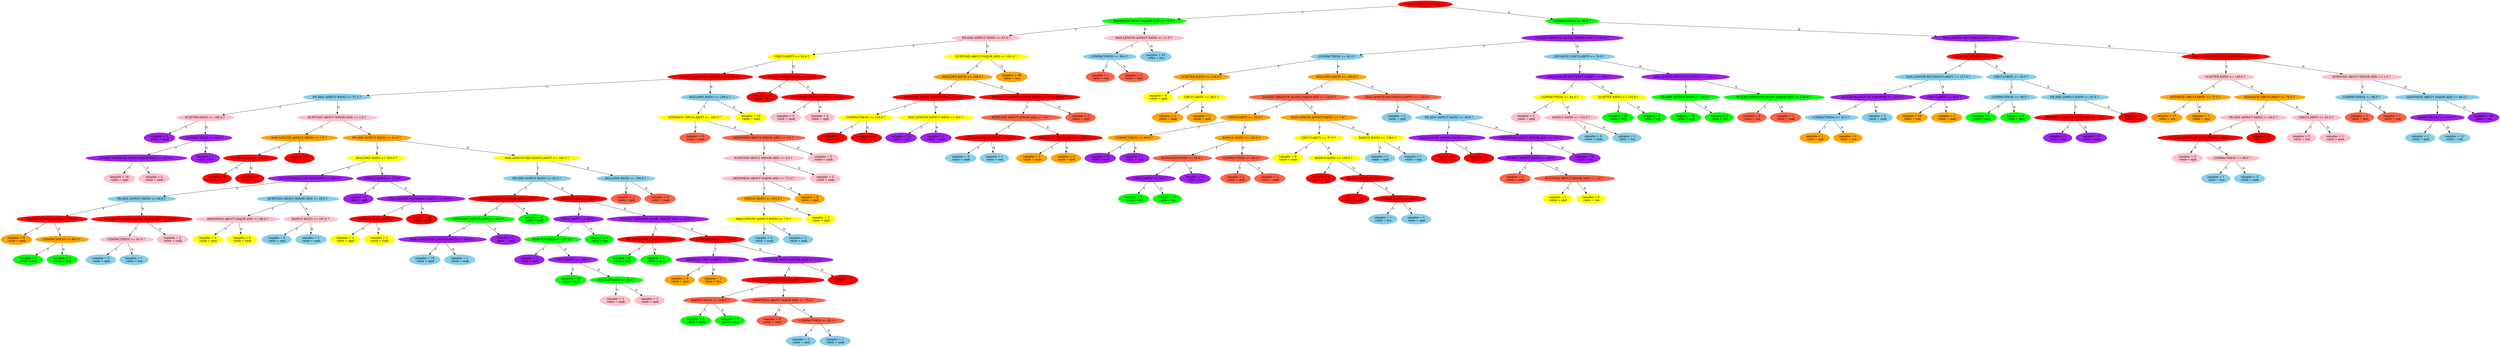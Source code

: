 // Binary Tree
digraph {
	"cf3e635c-3e06-11eb-ba5c-5800e3ba9968" [label="ELONGATEDNESS<=42.0?" color=red style=filled]
	"cf3e635d-3e06-11eb-80e3-5800e3ba9968" [label="SKEWNESS ABOUT MAJOR AXIS <= 75.0 ? " color=green style=filled]
	"cf3e635c-3e06-11eb-ba5c-5800e3ba9968" -> "cf3e635d-3e06-11eb-80e3-5800e3ba9968" [label=Y]
	"cf3e635e-3e06-11eb-b501-5800e3ba9968" [label="PR.AXIS ASPECT RATIO <= 67.0 ? " color=pink style=filled]
	"cf3e635d-3e06-11eb-80e3-5800e3ba9968" -> "cf3e635e-3e06-11eb-b501-5800e3ba9968" [label=Y]
	"cf3e635f-3e06-11eb-8efb-5800e3ba9968" [label="CIRCULARITY <= 54.0 ? " color=yellow style=filled]
	"cf3e635e-3e06-11eb-b501-5800e3ba9968" -> "cf3e635f-3e06-11eb-8efb-5800e3ba9968" [label=Y]
	"cf3e8a52-3e06-11eb-8ed4-5800e3ba9968" [label="SCALED RADIUS OF GYRATION <= 210.0 ? " color=red style=filled]
	"cf3e635f-3e06-11eb-8efb-5800e3ba9968" -> "cf3e8a52-3e06-11eb-8ed4-5800e3ba9968" [label=Y]
	"cf3f9b0a-3e06-11eb-a8ac-5800e3ba9968" [label="PR.AXIS ASPECT RATIO <= 57.0 ? " color=skyblue style=filled]
	"cf3e8a52-3e06-11eb-8ed4-5800e3ba9968" -> "cf3f9b0a-3e06-11eb-a8ac-5800e3ba9968" [label=Y]
	"cf3f9b0b-3e06-11eb-bcf7-5800e3ba9968" [label="SCATTER RATIO <= 160.0 ? " color=pink style=filled]
	"cf3f9b0a-3e06-11eb-a8ac-5800e3ba9968" -> "cf3f9b0b-3e06-11eb-bcf7-5800e3ba9968" [label=Y]
	"cf3f9b0c-3e06-11eb-8926-5800e3ba9968" [label="samples = 3
 value = saab" color=purple style=filled]
	"cf3f9b0b-3e06-11eb-bcf7-5800e3ba9968" -> "cf3f9b0c-3e06-11eb-8926-5800e3ba9968" [label=Y]
	"cf3f9b0d-3e06-11eb-b302-5800e3ba9968" [label="COMPACTNESS <= 94.0 ? " color=purple style=filled]
	"cf3f9b0b-3e06-11eb-bcf7-5800e3ba9968" -> "cf3f9b0d-3e06-11eb-b302-5800e3ba9968" [label=N]
	"cf3fc264-3e06-11eb-84a2-5800e3ba9968" [label="SCALED VARIANCE ALONG MAJOR AXIS <= 227.0 ? " color=purple style=filled]
	"cf3f9b0d-3e06-11eb-b302-5800e3ba9968" -> "cf3fc264-3e06-11eb-84a2-5800e3ba9968" [label=Y]
	"cf3fc265-3e06-11eb-8944-5800e3ba9968" [label="samples = 14
 value = opel" color=pink style=filled]
	"cf3fc264-3e06-11eb-84a2-5800e3ba9968" -> "cf3fc265-3e06-11eb-8944-5800e3ba9968" [label=Y]
	"cf3fc266-3e06-11eb-8e80-5800e3ba9968" [label="samples = 1
 value = saab" color=pink style=filled]
	"cf3fc264-3e06-11eb-84a2-5800e3ba9968" -> "cf3fc266-3e06-11eb-8e80-5800e3ba9968" [label=N]
	"cf3fc267-3e06-11eb-935e-5800e3ba9968" [label="samples = 1
 value = bus" color=purple style=filled]
	"cf3f9b0d-3e06-11eb-b302-5800e3ba9968" -> "cf3fc267-3e06-11eb-935e-5800e3ba9968" [label=N]
	"cf3fc268-3e06-11eb-bc36-5800e3ba9968" [label="KURTOSIS ABOUT MINOR AXIS <= 1.0 ? " color=pink style=filled]
	"cf3f9b0a-3e06-11eb-a8ac-5800e3ba9968" -> "cf3fc268-3e06-11eb-bc36-5800e3ba9968" [label=N]
	"cf3fe8fa-3e06-11eb-964c-5800e3ba9968" [label="MAX.LENGTH ASPECT RATIO <= 7.0 ? " color=orange style=filled]
	"cf3fc268-3e06-11eb-bc36-5800e3ba9968" -> "cf3fe8fa-3e06-11eb-964c-5800e3ba9968" [label=Y]
	"cf3fe8fb-3e06-11eb-ab73-5800e3ba9968" [label="RADIUS RATIO <= 161.0 ? " color=red style=filled]
	"cf3fe8fa-3e06-11eb-964c-5800e3ba9968" -> "cf3fe8fb-3e06-11eb-ab73-5800e3ba9968" [label=Y]
	"cf3fe8fc-3e06-11eb-af93-5800e3ba9968" [label="samples = 1
 value = van" color=red style=filled]
	"cf3fe8fb-3e06-11eb-ab73-5800e3ba9968" -> "cf3fe8fc-3e06-11eb-af93-5800e3ba9968" [label=Y]
	"cf3fe8fd-3e06-11eb-b434-5800e3ba9968" [label="samples = 3
 value = bus" color=red style=filled]
	"cf3fe8fb-3e06-11eb-ab73-5800e3ba9968" -> "cf3fe8fd-3e06-11eb-b434-5800e3ba9968" [label=N]
	"cf3fe8fe-3e06-11eb-81d3-5800e3ba9968" [label="samples = 2
 value = opel" color=red style=filled]
	"cf3fe8fa-3e06-11eb-964c-5800e3ba9968" -> "cf3fe8fe-3e06-11eb-81d3-5800e3ba9968" [label=N]
	"cf40abd2-3e06-11eb-9bed-5800e3ba9968" [label="PR.AXIS ASPECT RATIO <= 61.0 ? " color=orange style=filled]
	"cf3fc268-3e06-11eb-bc36-5800e3ba9968" -> "cf40abd2-3e06-11eb-9bed-5800e3ba9968" [label=N]
	"cf40abd3-3e06-11eb-bc5d-5800e3ba9968" [label="HOLLOWS RATIO <= 203.0 ? " color=yellow style=filled]
	"cf40abd2-3e06-11eb-9bed-5800e3ba9968" -> "cf40abd3-3e06-11eb-bc5d-5800e3ba9968" [label=Y]
	"cf40abd4-3e06-11eb-8804-5800e3ba9968" [label="SCALED RADIUS OF GYRATION <= 186.0 ? " color=purple style=filled]
	"cf40abd3-3e06-11eb-bc5d-5800e3ba9968" -> "cf40abd4-3e06-11eb-8804-5800e3ba9968" [label=Y]
	"cf40abd5-3e06-11eb-b88b-5800e3ba9968" [label="PR.AXIS ASPECT RATIO <= 60.0 ? " color=skyblue style=filled]
	"cf40abd4-3e06-11eb-8804-5800e3ba9968" -> "cf40abd5-3e06-11eb-b88b-5800e3ba9968" [label=Y]
	"cf40abd6-3e06-11eb-b957-5800e3ba9968" [label="DISTANCE CIRCULARITY <= 86.0 ? " color=red style=filled]
	"cf40abd5-3e06-11eb-b88b-5800e3ba9968" -> "cf40abd6-3e06-11eb-b957-5800e3ba9968" [label=Y]
	"cf40d2a8-3e06-11eb-bf6b-5800e3ba9968" [label="samples = 9
 value = saab" color=orange style=filled]
	"cf40abd6-3e06-11eb-b957-5800e3ba9968" -> "cf40d2a8-3e06-11eb-bf6b-5800e3ba9968" [label=Y]
	"cf40d2a9-3e06-11eb-adde-5800e3ba9968" [label="COMPACTNESS <= 86.0 ? " color=orange style=filled]
	"cf40abd6-3e06-11eb-b957-5800e3ba9968" -> "cf40d2a9-3e06-11eb-adde-5800e3ba9968" [label=N]
	"cf40d2aa-3e06-11eb-b28d-5800e3ba9968" [label="samples = 1
 value = opel" color=green style=filled]
	"cf40d2a9-3e06-11eb-adde-5800e3ba9968" -> "cf40d2aa-3e06-11eb-b28d-5800e3ba9968" [label=Y]
	"cf40d2ab-3e06-11eb-8fc6-5800e3ba9968" [label="samples = 1
 value = saab" color=green style=filled]
	"cf40d2a9-3e06-11eb-adde-5800e3ba9968" -> "cf40d2ab-3e06-11eb-8fc6-5800e3ba9968" [label=N]
	"cf40d2ac-3e06-11eb-bb3a-5800e3ba9968" [label="SCALED VARIANCE ALONG MAJOR AXIS <= 207.0 ? " color=red style=filled]
	"cf40abd5-3e06-11eb-b88b-5800e3ba9968" -> "cf40d2ac-3e06-11eb-bb3a-5800e3ba9968" [label=N]
	"cf40f9a4-3e06-11eb-9043-5800e3ba9968" [label="COMPACTNESS <= 91.0 ? " color=pink style=filled]
	"cf40d2ac-3e06-11eb-bb3a-5800e3ba9968" -> "cf40f9a4-3e06-11eb-9043-5800e3ba9968" [label=Y]
	"cf40f9a5-3e06-11eb-aa26-5800e3ba9968" [label="samples = 3
 value = opel" color=skyblue style=filled]
	"cf40f9a4-3e06-11eb-9043-5800e3ba9968" -> "cf40f9a5-3e06-11eb-aa26-5800e3ba9968" [label=Y]
	"cf40f9a6-3e06-11eb-803e-5800e3ba9968" [label="samples = 1
 value = bus" color=skyblue style=filled]
	"cf40f9a4-3e06-11eb-9043-5800e3ba9968" -> "cf40f9a6-3e06-11eb-803e-5800e3ba9968" [label=N]
	"cf40f9a7-3e06-11eb-b1a5-5800e3ba9968" [label="samples = 2
 value = saab" color=pink style=filled]
	"cf40d2ac-3e06-11eb-bb3a-5800e3ba9968" -> "cf40f9a7-3e06-11eb-b1a5-5800e3ba9968" [label=N]
	"cf40f9a8-3e06-11eb-927b-5800e3ba9968" [label="KURTOSIS ABOUT MINOR AXIS <= 28.0 ? " color=skyblue style=filled]
	"cf40abd4-3e06-11eb-8804-5800e3ba9968" -> "cf40f9a8-3e06-11eb-927b-5800e3ba9968" [label=N]
	"cf40f9a9-3e06-11eb-a605-5800e3ba9968" [label="SKEWNESS ABOUT MAJOR AXIS <= 66.0 ? " color=pink style=filled]
	"cf40f9a8-3e06-11eb-927b-5800e3ba9968" -> "cf40f9a9-3e06-11eb-a605-5800e3ba9968" [label=Y]
	"cf40f9aa-3e06-11eb-bb16-5800e3ba9968" [label="samples = 2
 value = opel" color=yellow style=filled]
	"cf40f9a9-3e06-11eb-a605-5800e3ba9968" -> "cf40f9aa-3e06-11eb-bb16-5800e3ba9968" [label=Y]
	"cf412092-3e06-11eb-840a-5800e3ba9968" [label="samples = 4
 value = saab" color=yellow style=filled]
	"cf40f9a9-3e06-11eb-a605-5800e3ba9968" -> "cf412092-3e06-11eb-840a-5800e3ba9968" [label=N]
	"cf412093-3e06-11eb-b494-5800e3ba9968" [label="RADIUS RATIO <= 197.0 ? " color=pink style=filled]
	"cf40f9a8-3e06-11eb-927b-5800e3ba9968" -> "cf412093-3e06-11eb-b494-5800e3ba9968" [label=N]
	"cf412094-3e06-11eb-8a1b-5800e3ba9968" [label="samples = 6
 value = opel" color=skyblue style=filled]
	"cf412093-3e06-11eb-b494-5800e3ba9968" -> "cf412094-3e06-11eb-8a1b-5800e3ba9968" [label=Y]
	"cf412095-3e06-11eb-90c8-5800e3ba9968" [label="samples = 1
 value = saab" color=skyblue style=filled]
	"cf412093-3e06-11eb-b494-5800e3ba9968" -> "cf412095-3e06-11eb-90c8-5800e3ba9968" [label=N]
	"cf412096-3e06-11eb-854a-5800e3ba9968" [label="RADIUS RATIO <= 170.0 ? " color=purple style=filled]
	"cf40abd3-3e06-11eb-bc5d-5800e3ba9968" -> "cf412096-3e06-11eb-854a-5800e3ba9968" [label=N]
	"cf412097-3e06-11eb-b693-5800e3ba9968" [label="samples = 1
 value = opel" color=purple style=filled]
	"cf412096-3e06-11eb-854a-5800e3ba9968" -> "cf412097-3e06-11eb-b693-5800e3ba9968" [label=Y]
	"cf412098-3e06-11eb-8b7c-5800e3ba9968" [label="MAX.LENGTH RECTANGULARITY <= 129.0 ? " color=purple style=filled]
	"cf412096-3e06-11eb-854a-5800e3ba9968" -> "cf412098-3e06-11eb-8b7c-5800e3ba9968" [label=N]
	"cf4147a8-3e06-11eb-895e-5800e3ba9968" [label="COMPACTNESS <= 87.0 ? " color=red style=filled]
	"cf412098-3e06-11eb-8b7c-5800e3ba9968" -> "cf4147a8-3e06-11eb-895e-5800e3ba9968" [label=Y]
	"cf4147a9-3e06-11eb-9556-5800e3ba9968" [label="samples = 1
 value = opel" color=yellow style=filled]
	"cf4147a8-3e06-11eb-895e-5800e3ba9968" -> "cf4147a9-3e06-11eb-9556-5800e3ba9968" [label=Y]
	"cf4147aa-3e06-11eb-b5ae-5800e3ba9968" [label="samples = 1
 value = saab" color=yellow style=filled]
	"cf4147a8-3e06-11eb-895e-5800e3ba9968" -> "cf4147aa-3e06-11eb-b5ae-5800e3ba9968" [label=N]
	"cf4147ab-3e06-11eb-a90a-5800e3ba9968" [label="samples = 17
 value = saab" color=red style=filled]
	"cf412098-3e06-11eb-8b7c-5800e3ba9968" -> "cf4147ab-3e06-11eb-a90a-5800e3ba9968" [label=N]
	"cf4147ac-3e06-11eb-b7f0-5800e3ba9968" [label="MAX.LENGTH RECTANGULARITY <= 162.0 ? " color=yellow style=filled]
	"cf40abd2-3e06-11eb-9bed-5800e3ba9968" -> "cf4147ac-3e06-11eb-b7f0-5800e3ba9968" [label=N]
	"cf4147ad-3e06-11eb-834b-5800e3ba9968" [label="PR.AXIS ASPECT RATIO <= 62.0 ? " color=skyblue style=filled]
	"cf4147ac-3e06-11eb-b7f0-5800e3ba9968" -> "cf4147ad-3e06-11eb-834b-5800e3ba9968" [label=Y]
	"cf416e7e-3e06-11eb-821e-5800e3ba9968" [label="KURTOSIS ABOUT MINOR AXIS <= 5.0 ? " color=red style=filled]
	"cf4147ad-3e06-11eb-834b-5800e3ba9968" -> "cf416e7e-3e06-11eb-821e-5800e3ba9968" [label=Y]
	"cf416e7f-3e06-11eb-bbfc-5800e3ba9968" [label="DISTANCE CIRCULARITY <= 93.0 ? " color=green style=filled]
	"cf416e7e-3e06-11eb-821e-5800e3ba9968" -> "cf416e7f-3e06-11eb-bbfc-5800e3ba9968" [label=Y]
	"cf416e80-3e06-11eb-9c55-5800e3ba9968" [label="MAX.LENGTH RECTANGULARITY <= 161.0 ? " color=purple style=filled]
	"cf416e7f-3e06-11eb-bbfc-5800e3ba9968" -> "cf416e80-3e06-11eb-9c55-5800e3ba9968" [label=Y]
	"cf416e81-3e06-11eb-9de8-5800e3ba9968" [label="samples = 16
 value = opel" color=skyblue style=filled]
	"cf416e80-3e06-11eb-9c55-5800e3ba9968" -> "cf416e81-3e06-11eb-9de8-5800e3ba9968" [label=Y]
	"cf416e82-3e06-11eb-9f43-5800e3ba9968" [label="samples = 1
 value = saab" color=skyblue style=filled]
	"cf416e80-3e06-11eb-9c55-5800e3ba9968" -> "cf416e82-3e06-11eb-9f43-5800e3ba9968" [label=N]
	"cf416e83-3e06-11eb-b472-5800e3ba9968" [label="samples = 1
 value = saab" color=purple style=filled]
	"cf416e7f-3e06-11eb-bbfc-5800e3ba9968" -> "cf416e83-3e06-11eb-b472-5800e3ba9968" [label=N]
	"cf419574-3e06-11eb-bd63-5800e3ba9968" [label="samples = 2
 value = saab" color=green style=filled]
	"cf416e7e-3e06-11eb-821e-5800e3ba9968" -> "cf419574-3e06-11eb-bd63-5800e3ba9968" [label=N]
	"cf419575-3e06-11eb-9b0a-5800e3ba9968" [label="RADIUS RATIO <= 192.0 ? " color=red style=filled]
	"cf4147ad-3e06-11eb-834b-5800e3ba9968" -> "cf419575-3e06-11eb-9b0a-5800e3ba9968" [label=N]
	"cf419576-3e06-11eb-9126-5800e3ba9968" [label="CIRCULARITY <= 48.0 ? " color=purple style=filled]
	"cf419575-3e06-11eb-9b0a-5800e3ba9968" -> "cf419576-3e06-11eb-9126-5800e3ba9968" [label=Y]
	"cf419577-3e06-11eb-9927-5800e3ba9968" [label="SCATTER RATIO <= 157.0 ? " color=green style=filled]
	"cf419576-3e06-11eb-9126-5800e3ba9968" -> "cf419577-3e06-11eb-9927-5800e3ba9968" [label=Y]
	"cf41bc6e-3e06-11eb-997c-5800e3ba9968" [label="samples = 1
 value = opel" color=purple style=filled]
	"cf419577-3e06-11eb-9927-5800e3ba9968" -> "cf41bc6e-3e06-11eb-997c-5800e3ba9968" [label=Y]
	"cf41bc6f-3e06-11eb-b8c9-5800e3ba9968" [label="CIRCULARITY <= 45.0 ? " color=purple style=filled]
	"cf419577-3e06-11eb-9927-5800e3ba9968" -> "cf41bc6f-3e06-11eb-b8c9-5800e3ba9968" [label=N]
	"cf41bc70-3e06-11eb-9517-5800e3ba9968" [label="samples = 10
 value = saab" color=green style=filled]
	"cf41bc6f-3e06-11eb-b8c9-5800e3ba9968" -> "cf41bc70-3e06-11eb-9517-5800e3ba9968" [label=Y]
	"cf41bc71-3e06-11eb-8355-5800e3ba9968" [label="COMPACTNESS <= 89.0 ? " color=green style=filled]
	"cf41bc6f-3e06-11eb-b8c9-5800e3ba9968" -> "cf41bc71-3e06-11eb-8355-5800e3ba9968" [label=N]
	"cf41e4ca-3e06-11eb-ad35-5800e3ba9968" [label="samples = 1
 value = saab" color=pink style=filled]
	"cf41bc71-3e06-11eb-8355-5800e3ba9968" -> "cf41e4ca-3e06-11eb-ad35-5800e3ba9968" [label=Y]
	"cf41e4cb-3e06-11eb-9ce5-5800e3ba9968" [label="samples = 1
 value = opel" color=pink style=filled]
	"cf41bc71-3e06-11eb-8355-5800e3ba9968" -> "cf41e4cb-3e06-11eb-9ce5-5800e3ba9968" [label=N]
	"cf41e4cc-3e06-11eb-a6bd-5800e3ba9968" [label="samples = 1
 value = bus" color=green style=filled]
	"cf419576-3e06-11eb-9126-5800e3ba9968" -> "cf41e4cc-3e06-11eb-a6bd-5800e3ba9968" [label=N]
	"cf41e4cd-3e06-11eb-a2a9-5800e3ba9968" [label="SCALED VARIANCE ALONG MINOR AXIS <= 519.0 ? " color=purple style=filled]
	"cf419575-3e06-11eb-9b0a-5800e3ba9968" -> "cf41e4cd-3e06-11eb-a2a9-5800e3ba9968" [label=N]
	"cf420a5a-3e06-11eb-b448-5800e3ba9968" [label="PR.AXIS ASPECT RATIO <= 65.0 ? " color=red style=filled]
	"cf41e4cd-3e06-11eb-a2a9-5800e3ba9968" -> "cf420a5a-3e06-11eb-b448-5800e3ba9968" [label=Y]
	"cf420a5b-3e06-11eb-a60b-5800e3ba9968" [label="samples = 8
 value = opel" color=green style=filled]
	"cf420a5a-3e06-11eb-b448-5800e3ba9968" -> "cf420a5b-3e06-11eb-a60b-5800e3ba9968" [label=Y]
	"cf420a5c-3e06-11eb-bf3b-5800e3ba9968" [label="samples = 1
 value = saab" color=green style=filled]
	"cf420a5a-3e06-11eb-b448-5800e3ba9968" -> "cf420a5c-3e06-11eb-bf3b-5800e3ba9968" [label=N]
	"cf423152-3e06-11eb-b14e-5800e3ba9968" [label="COMPACTNESS <= 101.0 ? " color=red style=filled]
	"cf41e4cd-3e06-11eb-a2a9-5800e3ba9968" -> "cf423152-3e06-11eb-b14e-5800e3ba9968" [label=N]
	"cf423153-3e06-11eb-a096-5800e3ba9968" [label="DISTANCE CIRCULARITY <= 109.0 ? " color=purple style=filled]
	"cf423152-3e06-11eb-b14e-5800e3ba9968" -> "cf423153-3e06-11eb-a096-5800e3ba9968" [label=Y]
	"cf423154-3e06-11eb-91c2-5800e3ba9968" [label="samples = 4
 value = opel" color=orange style=filled]
	"cf423153-3e06-11eb-a096-5800e3ba9968" -> "cf423154-3e06-11eb-91c2-5800e3ba9968" [label=Y]
	"cf423155-3e06-11eb-bc97-5800e3ba9968" [label="samples = 1
 value = bus" color=orange style=filled]
	"cf423153-3e06-11eb-a096-5800e3ba9968" -> "cf423155-3e06-11eb-bc97-5800e3ba9968" [label=N]
	"cf42584c-3e06-11eb-958d-5800e3ba9968" [label="KURTOSIS ABOUT MINOR AXIS <= 7.0 ? " color=purple style=filled]
	"cf423152-3e06-11eb-b14e-5800e3ba9968" -> "cf42584c-3e06-11eb-958d-5800e3ba9968" [label=N]
	"cf42584d-3e06-11eb-bd16-5800e3ba9968" [label="SKEWNESS ABOUT MINOR AXIS <= 0.0 ? " color=red style=filled]
	"cf42584c-3e06-11eb-958d-5800e3ba9968" -> "cf42584d-3e06-11eb-bd16-5800e3ba9968" [label=Y]
	"cf42584e-3e06-11eb-998f-5800e3ba9968" [label="RADIUS RATIO <= 208.0 ? " color=tomato style=filled]
	"cf42584d-3e06-11eb-bd16-5800e3ba9968" -> "cf42584e-3e06-11eb-998f-5800e3ba9968" [label=Y]
	"cf42584f-3e06-11eb-9691-5800e3ba9968" [label="samples = 1
 value = saab" color=green style=filled]
	"cf42584e-3e06-11eb-998f-5800e3ba9968" -> "cf42584f-3e06-11eb-9691-5800e3ba9968" [label=Y]
	"cf425850-3e06-11eb-8cf9-5800e3ba9968" [label="samples = 3
 value = opel" color=green style=filled]
	"cf42584e-3e06-11eb-998f-5800e3ba9968" -> "cf425850-3e06-11eb-8cf9-5800e3ba9968" [label=N]
	"cf425851-3e06-11eb-867a-5800e3ba9968" [label="SKEWNESS ABOUT MAJOR AXIS <= 70.0 ? " color=tomato style=filled]
	"cf42584d-3e06-11eb-bd16-5800e3ba9968" -> "cf425851-3e06-11eb-867a-5800e3ba9968" [label=N]
	"cf425852-3e06-11eb-ad22-5800e3ba9968" [label="samples = 9
 value = saab" color=tomato style=filled]
	"cf425851-3e06-11eb-867a-5800e3ba9968" -> "cf425852-3e06-11eb-ad22-5800e3ba9968" [label=Y]
	"cf427f3e-3e06-11eb-8520-5800e3ba9968" [label="COMPACTNESS <= 95.0 ? " color=tomato style=filled]
	"cf425851-3e06-11eb-867a-5800e3ba9968" -> "cf427f3e-3e06-11eb-8520-5800e3ba9968" [label=N]
	"cf427f3f-3e06-11eb-999b-5800e3ba9968" [label="samples = 1
 value = opel" color=skyblue style=filled]
	"cf427f3e-3e06-11eb-8520-5800e3ba9968" -> "cf427f3f-3e06-11eb-999b-5800e3ba9968" [label=Y]
	"cf427f40-3e06-11eb-a38c-5800e3ba9968" [label="samples = 1
 value = saab" color=skyblue style=filled]
	"cf427f3e-3e06-11eb-8520-5800e3ba9968" -> "cf427f40-3e06-11eb-a38c-5800e3ba9968" [label=N]
	"cf427f41-3e06-11eb-90ae-5800e3ba9968" [label="samples = 2
 value = opel" color=red style=filled]
	"cf42584c-3e06-11eb-958d-5800e3ba9968" -> "cf427f41-3e06-11eb-90ae-5800e3ba9968" [label=N]
	"cf427f42-3e06-11eb-9f2e-5800e3ba9968" [label="HOLLOWS RATIO <= 196.0 ? " color=skyblue style=filled]
	"cf4147ac-3e06-11eb-b7f0-5800e3ba9968" -> "cf427f42-3e06-11eb-9f2e-5800e3ba9968" [label=N]
	"cf42a638-3e06-11eb-b21b-5800e3ba9968" [label="samples = 1
 value = opel" color=tomato style=filled]
	"cf427f42-3e06-11eb-9f2e-5800e3ba9968" -> "cf42a638-3e06-11eb-b21b-5800e3ba9968" [label=Y]
	"cf42a639-3e06-11eb-8c59-5800e3ba9968" [label="samples = 8
 value = saab" color=tomato style=filled]
	"cf427f42-3e06-11eb-9f2e-5800e3ba9968" -> "cf42a639-3e06-11eb-8c59-5800e3ba9968" [label=N]
	"cf42ce26-3e06-11eb-b6fe-5800e3ba9968" [label="HOLLOWS RATIO <= 198.0 ? " color=skyblue style=filled]
	"cf3e8a52-3e06-11eb-8ed4-5800e3ba9968" -> "cf42ce26-3e06-11eb-b6fe-5800e3ba9968" [label=N]
	"cf431b46-3e06-11eb-b031-5800e3ba9968" [label="DISTANCE CIRCULARITY <= 103.0 ? " color=yellow style=filled]
	"cf42ce26-3e06-11eb-b6fe-5800e3ba9968" -> "cf431b46-3e06-11eb-b031-5800e3ba9968" [label=Y]
	"cf436938-3e06-11eb-b7fb-5800e3ba9968" [label="samples = 9
 value = saab" color=tomato style=filled]
	"cf431b46-3e06-11eb-b031-5800e3ba9968" -> "cf436938-3e06-11eb-b7fb-5800e3ba9968" [label=Y]
	"cf438ff4-3e06-11eb-90e2-5800e3ba9968" [label="SKEWNESS ABOUT MINOR AXIS <= 7.0 ? " color=tomato style=filled]
	"cf431b46-3e06-11eb-b031-5800e3ba9968" -> "cf438ff4-3e06-11eb-90e2-5800e3ba9968" [label=N]
	"cf43dde2-3e06-11eb-afea-5800e3ba9968" [label="KURTOSIS ABOUT MINOR AXIS <= 5.0 ? " color=pink style=filled]
	"cf438ff4-3e06-11eb-90e2-5800e3ba9968" -> "cf43dde2-3e06-11eb-afea-5800e3ba9968" [label=Y]
	"cf43dde3-3e06-11eb-937f-5800e3ba9968" [label="SKEWNESS ABOUT MAJOR AXIS <= 71.0 ? " color=pink style=filled]
	"cf43dde2-3e06-11eb-afea-5800e3ba9968" -> "cf43dde3-3e06-11eb-937f-5800e3ba9968" [label=Y]
	"cf43dde4-3e06-11eb-8a20-5800e3ba9968" [label="RADIUS RATIO <= 202.0 ? " color=orange style=filled]
	"cf43dde3-3e06-11eb-937f-5800e3ba9968" -> "cf43dde4-3e06-11eb-8a20-5800e3ba9968" [label=Y]
	"cf4404d8-3e06-11eb-a88e-5800e3ba9968" [label="MAX.LENGTH ASPECT RATIO <= 7.0 ? " color=yellow style=filled]
	"cf43dde4-3e06-11eb-8a20-5800e3ba9968" -> "cf4404d8-3e06-11eb-a88e-5800e3ba9968" [label=Y]
	"cf4404d9-3e06-11eb-b87a-5800e3ba9968" [label="samples = 4
 value = saab" color=skyblue style=filled]
	"cf4404d8-3e06-11eb-a88e-5800e3ba9968" -> "cf4404d9-3e06-11eb-b87a-5800e3ba9968" [label=Y]
	"cf4404da-3e06-11eb-b642-5800e3ba9968" [label="samples = 1
 value = opel" color=skyblue style=filled]
	"cf4404d8-3e06-11eb-a88e-5800e3ba9968" -> "cf4404da-3e06-11eb-b642-5800e3ba9968" [label=N]
	"cf4404db-3e06-11eb-8f77-5800e3ba9968" [label="samples = 2
 value = opel" color=yellow style=filled]
	"cf43dde4-3e06-11eb-8a20-5800e3ba9968" -> "cf4404db-3e06-11eb-8f77-5800e3ba9968" [label=N]
	"cf442bc6-3e06-11eb-ab86-5800e3ba9968" [label="samples = 8
 value = opel" color=orange style=filled]
	"cf43dde3-3e06-11eb-937f-5800e3ba9968" -> "cf442bc6-3e06-11eb-ab86-5800e3ba9968" [label=N]
	"cf442bc7-3e06-11eb-aca3-5800e3ba9968" [label="samples = 2
 value = saab" color=pink style=filled]
	"cf43dde2-3e06-11eb-afea-5800e3ba9968" -> "cf442bc7-3e06-11eb-aca3-5800e3ba9968" [label=N]
	"cf442bc8-3e06-11eb-b78a-5800e3ba9968" [label="samples = 3
 value = saab" color=pink style=filled]
	"cf438ff4-3e06-11eb-90e2-5800e3ba9968" -> "cf442bc8-3e06-11eb-b78a-5800e3ba9968" [label=N]
	"cf442bc9-3e06-11eb-9143-5800e3ba9968" [label="samples = 19
 value = saab" color=yellow style=filled]
	"cf42ce26-3e06-11eb-b6fe-5800e3ba9968" -> "cf442bc9-3e06-11eb-9143-5800e3ba9968" [label=N]
	"cf4452be-3e06-11eb-b5fb-5800e3ba9968" [label="PR.AXIS ASPECT RATIO <= 65.0 ? " color=red style=filled]
	"cf3e635f-3e06-11eb-8efb-5800e3ba9968" -> "cf4452be-3e06-11eb-b5fb-5800e3ba9968" [label=N]
	"cf4452bf-3e06-11eb-bc44-5800e3ba9968" [label="samples = 17
 value = opel" color=red style=filled]
	"cf4452be-3e06-11eb-b5fb-5800e3ba9968" -> "cf4452bf-3e06-11eb-bc44-5800e3ba9968" [label=Y]
	"cf4452c0-3e06-11eb-83d6-5800e3ba9968" [label="DISTANCE CIRCULARITY <= 104.0 ? " color=red style=filled]
	"cf4452be-3e06-11eb-b5fb-5800e3ba9968" -> "cf4452c0-3e06-11eb-83d6-5800e3ba9968" [label=N]
	"cf4452c1-3e06-11eb-a783-5800e3ba9968" [label="samples = 3
 value = saab" color=pink style=filled]
	"cf4452c0-3e06-11eb-83d6-5800e3ba9968" -> "cf4452c1-3e06-11eb-a783-5800e3ba9968" [label=Y]
	"cf4452c2-3e06-11eb-8129-5800e3ba9968" [label="samples = 2
 value = opel" color=pink style=filled]
	"cf4452c0-3e06-11eb-83d6-5800e3ba9968" -> "cf4452c2-3e06-11eb-8129-5800e3ba9968" [label=N]
	"cf4479b8-3e06-11eb-956a-5800e3ba9968" [label="KURTOSIS ABOUT MAJOR AXIS <= 191.0 ? " color=yellow style=filled]
	"cf3e635e-3e06-11eb-b501-5800e3ba9968" -> "cf4479b8-3e06-11eb-956a-5800e3ba9968" [label=N]
	"cf4479b9-3e06-11eb-b223-5800e3ba9968" [label="HOLLOWS RATIO <= 196.0 ? " color=orange style=filled]
	"cf4479b8-3e06-11eb-956a-5800e3ba9968" -> "cf4479b9-3e06-11eb-b223-5800e3ba9968" [label=Y]
	"cf4479ba-3e06-11eb-a0ef-5800e3ba9968" [label="KURTOSIS ABOUT MINOR AXIS <= 11.0 ? " color=red style=filled]
	"cf4479b9-3e06-11eb-b223-5800e3ba9968" -> "cf4479ba-3e06-11eb-a0ef-5800e3ba9968" [label=Y]
	"cf4479bb-3e06-11eb-bf9a-5800e3ba9968" [label="COMPACTNESS <= 104.0 ? " color=yellow style=filled]
	"cf4479ba-3e06-11eb-a0ef-5800e3ba9968" -> "cf4479bb-3e06-11eb-bf9a-5800e3ba9968" [label=Y]
	"cf4479bc-3e06-11eb-87b8-5800e3ba9968" [label="samples = 1
 value = opel" color=red style=filled]
	"cf4479bb-3e06-11eb-bf9a-5800e3ba9968" -> "cf4479bc-3e06-11eb-87b8-5800e3ba9968" [label=Y]
	"cf4479bd-3e06-11eb-9f4c-5800e3ba9968" [label="samples = 2
 value = saab" color=red style=filled]
	"cf4479bb-3e06-11eb-bf9a-5800e3ba9968" -> "cf4479bd-3e06-11eb-9f4c-5800e3ba9968" [label=N]
	"cf4479be-3e06-11eb-8055-5800e3ba9968" [label="MAX.LENGTH ASPECT RATIO <= 8.0 ? " color=yellow style=filled]
	"cf4479ba-3e06-11eb-a0ef-5800e3ba9968" -> "cf4479be-3e06-11eb-8055-5800e3ba9968" [label=N]
	"cf44a0ae-3e06-11eb-87aa-5800e3ba9968" [label="samples = 13
 value = opel" color=purple style=filled]
	"cf4479be-3e06-11eb-8055-5800e3ba9968" -> "cf44a0ae-3e06-11eb-87aa-5800e3ba9968" [label=Y]
	"cf44a0af-3e06-11eb-ba1e-5800e3ba9968" [label="samples = 1
 value = saab" color=purple style=filled]
	"cf4479be-3e06-11eb-8055-5800e3ba9968" -> "cf44a0af-3e06-11eb-ba1e-5800e3ba9968" [label=N]
	"cf44a0b0-3e06-11eb-b56c-5800e3ba9968" [label="SCALED VARIANCE ALONG MAJOR AXIS <= 232.0 ? " color=red style=filled]
	"cf4479b9-3e06-11eb-b223-5800e3ba9968" -> "cf44a0b0-3e06-11eb-b56c-5800e3ba9968" [label=N]
	"cf44a0b1-3e06-11eb-a466-5800e3ba9968" [label="KURTOSIS ABOUT MINOR AXIS <= 3.0 ? " color=tomato style=filled]
	"cf44a0b0-3e06-11eb-b56c-5800e3ba9968" -> "cf44a0b1-3e06-11eb-a466-5800e3ba9968" [label=Y]
	"cf44a0b2-3e06-11eb-aa8e-5800e3ba9968" [label="DISTANCE CIRCULARITY <= 74.0 ? " color=red style=filled]
	"cf44a0b1-3e06-11eb-a466-5800e3ba9968" -> "cf44a0b2-3e06-11eb-aa8e-5800e3ba9968" [label=Y]
	"cf44a0b3-3e06-11eb-9240-5800e3ba9968" [label="samples = 9
 value = saab" color=skyblue style=filled]
	"cf44a0b2-3e06-11eb-aa8e-5800e3ba9968" -> "cf44a0b3-3e06-11eb-9240-5800e3ba9968" [label=Y]
	"cf44a0b4-3e06-11eb-9347-5800e3ba9968" [label="samples = 1
 value = van" color=skyblue style=filled]
	"cf44a0b2-3e06-11eb-aa8e-5800e3ba9968" -> "cf44a0b4-3e06-11eb-9347-5800e3ba9968" [label=N]
	"cf44c79a-3e06-11eb-8045-5800e3ba9968" [label="DISTANCE CIRCULARITY <= 103.0 ? " color=red style=filled]
	"cf44a0b1-3e06-11eb-a466-5800e3ba9968" -> "cf44c79a-3e06-11eb-8045-5800e3ba9968" [label=N]
	"cf44c79b-3e06-11eb-a41e-5800e3ba9968" [label="samples = 1
 value = saab" color=orange style=filled]
	"cf44c79a-3e06-11eb-8045-5800e3ba9968" -> "cf44c79b-3e06-11eb-a41e-5800e3ba9968" [label=Y]
	"cf44c79c-3e06-11eb-8b5c-5800e3ba9968" [label="samples = 3
 value = opel" color=orange style=filled]
	"cf44c79a-3e06-11eb-8045-5800e3ba9968" -> "cf44c79c-3e06-11eb-8b5c-5800e3ba9968" [label=N]
	"cf44c79d-3e06-11eb-8f27-5800e3ba9968" [label="samples = 3
 value = opel" color=tomato style=filled]
	"cf44a0b0-3e06-11eb-b56c-5800e3ba9968" -> "cf44c79d-3e06-11eb-8f27-5800e3ba9968" [label=N]
	"cf44c79e-3e06-11eb-ae9c-5800e3ba9968" [label="samples = 36
 value = bus" color=orange style=filled]
	"cf4479b8-3e06-11eb-956a-5800e3ba9968" -> "cf44c79e-3e06-11eb-ae9c-5800e3ba9968" [label=N]
	"cf44c79f-3e06-11eb-a437-5800e3ba9968" [label="MAX.LENGTH ASPECT RATIO <= 11.0 ? " color=pink style=filled]
	"cf3e635d-3e06-11eb-80e3-5800e3ba9968" -> "cf44c79f-3e06-11eb-a437-5800e3ba9968" [label=N]
	"cf44c7a0-3e06-11eb-864e-5800e3ba9968" [label="COMPACTNESS <= 90.0 ? " color=skyblue style=filled]
	"cf44c79f-3e06-11eb-a437-5800e3ba9968" -> "cf44c7a0-3e06-11eb-864e-5800e3ba9968" [label=Y]
	"cf44c7a1-3e06-11eb-a7ca-5800e3ba9968" [label="samples = 1
 value = van" color=tomato style=filled]
	"cf44c7a0-3e06-11eb-864e-5800e3ba9968" -> "cf44c7a1-3e06-11eb-a7ca-5800e3ba9968" [label=Y]
	"cf44ee8a-3e06-11eb-90dc-5800e3ba9968" [label="samples = 1
 value = opel" color=tomato style=filled]
	"cf44c7a0-3e06-11eb-864e-5800e3ba9968" -> "cf44ee8a-3e06-11eb-90dc-5800e3ba9968" [label=N]
	"cf44ee8b-3e06-11eb-bbf5-5800e3ba9968" [label="samples = 33
 value = bus" color=skyblue style=filled]
	"cf44c79f-3e06-11eb-a437-5800e3ba9968" -> "cf44ee8b-3e06-11eb-bbf5-5800e3ba9968" [label=N]
	"cf44ee8c-3e06-11eb-a210-5800e3ba9968" [label="COMPACTNESS <= 88.0 ? " color=green style=filled]
	"cf3e635c-3e06-11eb-ba5c-5800e3ba9968" -> "cf44ee8c-3e06-11eb-a210-5800e3ba9968" [label=N]
	"cf44ee8d-3e06-11eb-b33e-5800e3ba9968" [label="SCALED VARIANCE ALONG MINOR AXIS <= 307.0 ? " color=purple style=filled]
	"cf44ee8c-3e06-11eb-a210-5800e3ba9968" -> "cf44ee8d-3e06-11eb-b33e-5800e3ba9968" [label=Y]
	"cf44ee8e-3e06-11eb-9952-5800e3ba9968" [label="COMPACTNESS <= 81.0 ? " color=skyblue style=filled]
	"cf44ee8d-3e06-11eb-b33e-5800e3ba9968" -> "cf44ee8e-3e06-11eb-9952-5800e3ba9968" [label=Y]
	"cf44ee8f-3e06-11eb-943e-5800e3ba9968" [label="SCATTER RATIO <= 134.0 ? " color=orange style=filled]
	"cf44ee8e-3e06-11eb-9952-5800e3ba9968" -> "cf44ee8f-3e06-11eb-943e-5800e3ba9968" [label=Y]
	"cf44ee90-3e06-11eb-8a6e-5800e3ba9968" [label="samples = 9
 value = opel" color=yellow style=filled]
	"cf44ee8f-3e06-11eb-943e-5800e3ba9968" -> "cf44ee90-3e06-11eb-8a6e-5800e3ba9968" [label=Y]
	"cf45158c-3e06-11eb-a4f3-5800e3ba9968" [label="CIRCULARITY <= 38.0 ? " color=yellow style=filled]
	"cf44ee8f-3e06-11eb-943e-5800e3ba9968" -> "cf45158c-3e06-11eb-a4f3-5800e3ba9968" [label=N]
	"cf45158d-3e06-11eb-89db-5800e3ba9968" [label="samples = 1
 value = saab" color=orange style=filled]
	"cf45158c-3e06-11eb-a4f3-5800e3ba9968" -> "cf45158d-3e06-11eb-89db-5800e3ba9968" [label=Y]
	"cf45158e-3e06-11eb-9a18-5800e3ba9968" [label="samples = 1
 value = opel" color=orange style=filled]
	"cf45158c-3e06-11eb-a4f3-5800e3ba9968" -> "cf45158e-3e06-11eb-9a18-5800e3ba9968" [label=N]
	"cf45158f-3e06-11eb-81ed-5800e3ba9968" [label="HOLLOWS RATIO <= 195.0 ? " color=orange style=filled]
	"cf44ee8e-3e06-11eb-9952-5800e3ba9968" -> "cf45158f-3e06-11eb-81ed-5800e3ba9968" [label=N]
	"cf453c82-3e06-11eb-b739-5800e3ba9968" [label="SCALED VARIANCE ALONG MAJOR AXIS <= 145.0 ? " color=tomato style=filled]
	"cf45158f-3e06-11eb-81ed-5800e3ba9968" -> "cf453c82-3e06-11eb-b739-5800e3ba9968" [label=Y]
	"cf453c83-3e06-11eb-9dac-5800e3ba9968" [label="CIRCULARITY <= 35.0 ? " color=orange style=filled]
	"cf453c82-3e06-11eb-b739-5800e3ba9968" -> "cf453c83-3e06-11eb-9dac-5800e3ba9968" [label=Y]
	"cf453c84-3e06-11eb-a3f7-5800e3ba9968" [label="COMPACTNESS <= 85.0 ? " color=orange style=filled]
	"cf453c83-3e06-11eb-9dac-5800e3ba9968" -> "cf453c84-3e06-11eb-a3f7-5800e3ba9968" [label=Y]
	"cf453c85-3e06-11eb-a840-5800e3ba9968" [label="samples = 4
 value = saab" color=purple style=filled]
	"cf453c84-3e06-11eb-a3f7-5800e3ba9968" -> "cf453c85-3e06-11eb-a840-5800e3ba9968" [label=Y]
	"cf453c86-3e06-11eb-9b0f-5800e3ba9968" [label="samples = 1
 value = opel" color=purple style=filled]
	"cf453c84-3e06-11eb-a3f7-5800e3ba9968" -> "cf453c86-3e06-11eb-9b0f-5800e3ba9968" [label=N]
	"cf453c87-3e06-11eb-ae2c-5800e3ba9968" [label="RADIUS RATIO <= 125.0 ? " color=orange style=filled]
	"cf453c83-3e06-11eb-9dac-5800e3ba9968" -> "cf453c87-3e06-11eb-ae2c-5800e3ba9968" [label=N]
	"cf45638a-3e06-11eb-a0f3-5800e3ba9968" [label="ELONGATEDNESS <= 53.0 ? " color=tomato style=filled]
	"cf453c87-3e06-11eb-ae2c-5800e3ba9968" -> "cf45638a-3e06-11eb-a0f3-5800e3ba9968" [label=Y]
	"cf45638b-3e06-11eb-8972-5800e3ba9968" [label="CIRCULARITY <= 36.0 ? " color=purple style=filled]
	"cf45638a-3e06-11eb-a0f3-5800e3ba9968" -> "cf45638b-3e06-11eb-8972-5800e3ba9968" [label=Y]
	"cf45638c-3e06-11eb-b251-5800e3ba9968" [label="samples = 1
 value = saab" color=green style=filled]
	"cf45638b-3e06-11eb-8972-5800e3ba9968" -> "cf45638c-3e06-11eb-b251-5800e3ba9968" [label=Y]
	"cf45638d-3e06-11eb-a592-5800e3ba9968" [label="samples = 3
 value = van" color=green style=filled]
	"cf45638b-3e06-11eb-8972-5800e3ba9968" -> "cf45638d-3e06-11eb-a592-5800e3ba9968" [label=N]
	"cf458aba-3e06-11eb-ae5e-5800e3ba9968" [label="samples = 11
 value = van" color=purple style=filled]
	"cf45638a-3e06-11eb-a0f3-5800e3ba9968" -> "cf458aba-3e06-11eb-ae5e-5800e3ba9968" [label=N]
	"cf458abb-3e06-11eb-b522-5800e3ba9968" [label="COMPACTNESS <= 85.0 ? " color=tomato style=filled]
	"cf453c87-3e06-11eb-ae2c-5800e3ba9968" -> "cf458abb-3e06-11eb-b522-5800e3ba9968" [label=N]
	"cf45b1c6-3e06-11eb-82f5-5800e3ba9968" [label="samples = 2
 value = opel" color=tomato style=filled]
	"cf458abb-3e06-11eb-b522-5800e3ba9968" -> "cf45b1c6-3e06-11eb-82f5-5800e3ba9968" [label=Y]
	"cf45b1c7-3e06-11eb-af23-5800e3ba9968" [label="samples = 1
 value = saab" color=tomato style=filled]
	"cf458abb-3e06-11eb-b522-5800e3ba9968" -> "cf45b1c7-3e06-11eb-af23-5800e3ba9968" [label=N]
	"cf45b1c8-3e06-11eb-8e11-5800e3ba9968" [label="MAX.LENGTH ASPECT RATIO <= 7.0 ? " color=orange style=filled]
	"cf453c82-3e06-11eb-b739-5800e3ba9968" -> "cf45b1c8-3e06-11eb-8e11-5800e3ba9968" [label=N]
	"cf45b1c9-3e06-11eb-b2bd-5800e3ba9968" [label="CIRCULARITY <= 37.0 ? " color=yellow style=filled]
	"cf45b1c8-3e06-11eb-8e11-5800e3ba9968" -> "cf45b1c9-3e06-11eb-b2bd-5800e3ba9968" [label=Y]
	"cf45b1ca-3e06-11eb-8c8b-5800e3ba9968" [label="samples = 9
 value = saab" color=yellow style=filled]
	"cf45b1c9-3e06-11eb-b2bd-5800e3ba9968" -> "cf45b1ca-3e06-11eb-8c8b-5800e3ba9968" [label=Y]
	"cf45d84a-3e06-11eb-b1e9-5800e3ba9968" [label="RADIUS RATIO <= 129.0 ? " color=yellow style=filled]
	"cf45b1c9-3e06-11eb-b2bd-5800e3ba9968" -> "cf45d84a-3e06-11eb-b1e9-5800e3ba9968" [label=N]
	"cf45d84b-3e06-11eb-a447-5800e3ba9968" [label="samples = 3
 value = opel" color=red style=filled]
	"cf45d84a-3e06-11eb-b1e9-5800e3ba9968" -> "cf45d84b-3e06-11eb-a447-5800e3ba9968" [label=Y]
	"cf45d84c-3e06-11eb-9d62-5800e3ba9968" [label="RADIUS RATIO <= 139.0 ? " color=red style=filled]
	"cf45d84a-3e06-11eb-b1e9-5800e3ba9968" -> "cf45d84c-3e06-11eb-9d62-5800e3ba9968" [label=N]
	"cf45d84d-3e06-11eb-8df8-5800e3ba9968" [label="samples = 5
 value = saab" color=red style=filled]
	"cf45d84c-3e06-11eb-9d62-5800e3ba9968" -> "cf45d84d-3e06-11eb-8df8-5800e3ba9968" [label=Y]
	"cf45d84e-3e06-11eb-b41f-5800e3ba9968" [label="COMPACTNESS <= 83.0 ? " color=red style=filled]
	"cf45d84c-3e06-11eb-9d62-5800e3ba9968" -> "cf45d84e-3e06-11eb-b41f-5800e3ba9968" [label=N]
	"cf45d84f-3e06-11eb-b445-5800e3ba9968" [label="samples = 1
 value = bus" color=skyblue style=filled]
	"cf45d84e-3e06-11eb-b41f-5800e3ba9968" -> "cf45d84f-3e06-11eb-b445-5800e3ba9968" [label=Y]
	"cf45d850-3e06-11eb-a08e-5800e3ba9968" [label="samples = 1
 value = opel" color=skyblue style=filled]
	"cf45d84e-3e06-11eb-b41f-5800e3ba9968" -> "cf45d850-3e06-11eb-a08e-5800e3ba9968" [label=N]
	"cf45d851-3e06-11eb-8f44-5800e3ba9968" [label="RADIUS RATIO <= 138.0 ? " color=yellow style=filled]
	"cf45b1c8-3e06-11eb-8e11-5800e3ba9968" -> "cf45d851-3e06-11eb-8f44-5800e3ba9968" [label=N]
	"cf45ff3e-3e06-11eb-8e20-5800e3ba9968" [label="samples = 2
 value = opel" color=skyblue style=filled]
	"cf45d851-3e06-11eb-8f44-5800e3ba9968" -> "cf45ff3e-3e06-11eb-8e20-5800e3ba9968" [label=Y]
	"cf45ff3f-3e06-11eb-81dc-5800e3ba9968" [label="samples = 1
 value = van" color=skyblue style=filled]
	"cf45d851-3e06-11eb-8f44-5800e3ba9968" -> "cf45ff3f-3e06-11eb-81dc-5800e3ba9968" [label=N]
	"cf45ff40-3e06-11eb-81b2-5800e3ba9968" [label="MAX.LENGTH RECTANGULARITY <= 123.0 ? " color=tomato style=filled]
	"cf45158f-3e06-11eb-81ed-5800e3ba9968" -> "cf45ff40-3e06-11eb-81b2-5800e3ba9968" [label=N]
	"cf45ff41-3e06-11eb-b48a-5800e3ba9968" [label="samples = 2
 value = opel" color=skyblue style=filled]
	"cf45ff40-3e06-11eb-81b2-5800e3ba9968" -> "cf45ff41-3e06-11eb-b48a-5800e3ba9968" [label=Y]
	"cf45ff42-3e06-11eb-839c-5800e3ba9968" [label="PR.AXIS ASPECT RATIO <= 56.0 ? " color=skyblue style=filled]
	"cf45ff40-3e06-11eb-81b2-5800e3ba9968" -> "cf45ff42-3e06-11eb-839c-5800e3ba9968" [label=N]
	"cf45ff43-3e06-11eb-8217-5800e3ba9968" [label="MAX.LENGTH ASPECT RATIO <= 6.0 ? " color=purple style=filled]
	"cf45ff42-3e06-11eb-839c-5800e3ba9968" -> "cf45ff43-3e06-11eb-8217-5800e3ba9968" [label=Y]
	"cf45ff44-3e06-11eb-899b-5800e3ba9968" [label="samples = 2
 value = van" color=red style=filled]
	"cf45ff43-3e06-11eb-8217-5800e3ba9968" -> "cf45ff44-3e06-11eb-899b-5800e3ba9968" [label=Y]
	"cf45ff45-3e06-11eb-bf56-5800e3ba9968" [label="samples = 3
 value = opel" color=red style=filled]
	"cf45ff43-3e06-11eb-8217-5800e3ba9968" -> "cf45ff45-3e06-11eb-bf56-5800e3ba9968" [label=N]
	"cf469b42-3e06-11eb-8562-5800e3ba9968" [label="SKEWNESS ABOUT MINOR AXIS <= 10.0 ? " color=purple style=filled]
	"cf45ff42-3e06-11eb-839c-5800e3ba9968" -> "cf469b42-3e06-11eb-8562-5800e3ba9968" [label=N]
	"cf469b43-3e06-11eb-a4a9-5800e3ba9968" [label="PR.AXIS ASPECT RATIO <= 58.0 ? " color=purple style=filled]
	"cf469b42-3e06-11eb-8562-5800e3ba9968" -> "cf469b43-3e06-11eb-a4a9-5800e3ba9968" [label=Y]
	"cf469b44-3e06-11eb-8392-5800e3ba9968" [label="samples = 1
 value = saab" color=tomato style=filled]
	"cf469b43-3e06-11eb-a4a9-5800e3ba9968" -> "cf469b44-3e06-11eb-8392-5800e3ba9968" [label=Y]
	"cf469b45-3e06-11eb-ab64-5800e3ba9968" [label="KURTOSIS ABOUT MINOR AXIS <= 1.0 ? " color=tomato style=filled]
	"cf469b43-3e06-11eb-a4a9-5800e3ba9968" -> "cf469b45-3e06-11eb-ab64-5800e3ba9968" [label=N]
	"cf473702-3e06-11eb-a4e0-5800e3ba9968" [label="samples = 1
 value = opel" color=yellow style=filled]
	"cf469b45-3e06-11eb-ab64-5800e3ba9968" -> "cf473702-3e06-11eb-a4e0-5800e3ba9968" [label=Y]
	"cf473703-3e06-11eb-99c1-5800e3ba9968" [label="samples = 2
 value = van" color=yellow style=filled]
	"cf469b45-3e06-11eb-ab64-5800e3ba9968" -> "cf473703-3e06-11eb-99c1-5800e3ba9968" [label=N]
	"cf4784f0-3e06-11eb-ba66-5800e3ba9968" [label="samples = 18
 value = van" color=purple style=filled]
	"cf469b42-3e06-11eb-8562-5800e3ba9968" -> "cf4784f0-3e06-11eb-ba66-5800e3ba9968" [label=N]
	"cf489598-3e06-11eb-adf1-5800e3ba9968" [label="DISTANCE CIRCULARITY <= 76.0 ? " color=skyblue style=filled]
	"cf44ee8d-3e06-11eb-b33e-5800e3ba9968" -> "cf489598-3e06-11eb-adf1-5800e3ba9968" [label=N]
	"cf489599-3e06-11eb-9beb-5800e3ba9968" [label="MAX.LENGTH RECTANGULARITY <= 136.0 ? " color=purple style=filled]
	"cf489598-3e06-11eb-adf1-5800e3ba9968" -> "cf489599-3e06-11eb-9beb-5800e3ba9968" [label=Y]
	"cf48bc86-3e06-11eb-960d-5800e3ba9968" [label="COMPACTNESS <= 84.0 ? " color=yellow style=filled]
	"cf489599-3e06-11eb-9beb-5800e3ba9968" -> "cf48bc86-3e06-11eb-960d-5800e3ba9968" [label=Y]
	"cf48bc87-3e06-11eb-bda2-5800e3ba9968" [label="samples = 3
 value = opel" color=pink style=filled]
	"cf48bc86-3e06-11eb-960d-5800e3ba9968" -> "cf48bc87-3e06-11eb-bda2-5800e3ba9968" [label=Y]
	"cf48bc88-3e06-11eb-8708-5800e3ba9968" [label="RADIUS RATIO <= 152.0 ? " color=pink style=filled]
	"cf48bc86-3e06-11eb-960d-5800e3ba9968" -> "cf48bc88-3e06-11eb-8708-5800e3ba9968" [label=N]
	"cf48bc89-3e06-11eb-97bc-5800e3ba9968" [label="samples = 6
 value = saab" color=skyblue style=filled]
	"cf48bc88-3e06-11eb-8708-5800e3ba9968" -> "cf48bc89-3e06-11eb-97bc-5800e3ba9968" [label=Y]
	"cf48bc8a-3e06-11eb-ad45-5800e3ba9968" [label="samples = 2
 value = bus" color=skyblue style=filled]
	"cf48bc88-3e06-11eb-8708-5800e3ba9968" -> "cf48bc8a-3e06-11eb-ad45-5800e3ba9968" [label=N]
	"cf48e38c-3e06-11eb-805c-5800e3ba9968" [label="SCATTER RATIO <= 155.0 ? " color=yellow style=filled]
	"cf489599-3e06-11eb-9beb-5800e3ba9968" -> "cf48e38c-3e06-11eb-805c-5800e3ba9968" [label=N]
	"cf48e38d-3e06-11eb-b374-5800e3ba9968" [label="samples = 82
 value = bus" color=green style=filled]
	"cf48e38c-3e06-11eb-805c-5800e3ba9968" -> "cf48e38d-3e06-11eb-b374-5800e3ba9968" [label=Y]
	"cf48e38e-3e06-11eb-bb50-5800e3ba9968" [label="samples = 2
 value = van" color=green style=filled]
	"cf48e38c-3e06-11eb-805c-5800e3ba9968" -> "cf48e38e-3e06-11eb-bb50-5800e3ba9968" [label=N]
	"cf48e38f-3e06-11eb-b8f0-5800e3ba9968" [label="MAX.LENGTH RECTANGULARITY <= 145.0 ? " color=purple style=filled]
	"cf489598-3e06-11eb-adf1-5800e3ba9968" -> "cf48e38f-3e06-11eb-b8f0-5800e3ba9968" [label=N]
	"cf48e390-3e06-11eb-93bb-5800e3ba9968" [label="PR.AXIS ASPECT RATIO <= 60.0 ? " color=green style=filled]
	"cf48e38f-3e06-11eb-b8f0-5800e3ba9968" -> "cf48e390-3e06-11eb-93bb-5800e3ba9968" [label=Y]
	"cf48e391-3e06-11eb-8c5f-5800e3ba9968" [label="samples = 10
 value = opel" color=green style=filled]
	"cf48e390-3e06-11eb-93bb-5800e3ba9968" -> "cf48e391-3e06-11eb-8c5f-5800e3ba9968" [label=Y]
	"cf490aa2-3e06-11eb-a605-5800e3ba9968" [label="samples = 2
 value = van" color=green style=filled]
	"cf48e390-3e06-11eb-93bb-5800e3ba9968" -> "cf490aa2-3e06-11eb-a605-5800e3ba9968" [label=N]
	"cf490aa3-3e06-11eb-a705-5800e3ba9968" [label="SCALED VARIANCE ALONG MAJOR AXIS <= 176.0 ? " color=green style=filled]
	"cf48e38f-3e06-11eb-b8f0-5800e3ba9968" -> "cf490aa3-3e06-11eb-a705-5800e3ba9968" [label=N]
	"cf490aa4-3e06-11eb-9b2f-5800e3ba9968" [label="samples = 6
 value = van" color=tomato style=filled]
	"cf490aa3-3e06-11eb-a705-5800e3ba9968" -> "cf490aa4-3e06-11eb-9b2f-5800e3ba9968" [label=Y]
	"cf490aa5-3e06-11eb-8dc1-5800e3ba9968" [label="samples = 1
 value = saab" color=tomato style=filled]
	"cf490aa3-3e06-11eb-a705-5800e3ba9968" -> "cf490aa5-3e06-11eb-8dc1-5800e3ba9968" [label=N]
	"cf490aa6-3e06-11eb-8ce2-5800e3ba9968" [label="MAX.LENGTH RECTANGULARITY <= 134.0 ? " color=purple style=filled]
	"cf44ee8c-3e06-11eb-a210-5800e3ba9968" -> "cf490aa6-3e06-11eb-8ce2-5800e3ba9968" [label=N]
	"cf490aa7-3e06-11eb-929a-5800e3ba9968" [label="SCATTER RATIO <= 139.0 ? " color=red style=filled]
	"cf490aa6-3e06-11eb-8ce2-5800e3ba9968" -> "cf490aa7-3e06-11eb-929a-5800e3ba9968" [label=Y]
	"cf493178-3e06-11eb-a8a9-5800e3ba9968" [label="MAX.LENGTH RECTANGULARITY <= 127.0 ? " color=skyblue style=filled]
	"cf490aa7-3e06-11eb-929a-5800e3ba9968" -> "cf493178-3e06-11eb-a8a9-5800e3ba9968" [label=Y]
	"cf493179-3e06-11eb-98b0-5800e3ba9968" [label="SCALED RADIUS OF GYRATION <= 115.0 ? " color=purple style=filled]
	"cf493178-3e06-11eb-a8a9-5800e3ba9968" -> "cf493179-3e06-11eb-98b0-5800e3ba9968" [label=Y]
	"cf49317a-3e06-11eb-964a-5800e3ba9968" [label="COMPACTNESS <= 93.0 ? " color=skyblue style=filled]
	"cf493179-3e06-11eb-98b0-5800e3ba9968" -> "cf49317a-3e06-11eb-964a-5800e3ba9968" [label=Y]
	"cf49317b-3e06-11eb-8c5f-5800e3ba9968" [label="samples = 1
 value = opel" color=orange style=filled]
	"cf49317a-3e06-11eb-964a-5800e3ba9968" -> "cf49317b-3e06-11eb-8c5f-5800e3ba9968" [label=Y]
	"cf49317c-3e06-11eb-962f-5800e3ba9968" [label="samples = 1
 value = van" color=orange style=filled]
	"cf49317a-3e06-11eb-964a-5800e3ba9968" -> "cf49317c-3e06-11eb-962f-5800e3ba9968" [label=N]
	"cf49317d-3e06-11eb-931c-5800e3ba9968" [label="samples = 4
 value = saab" color=skyblue style=filled]
	"cf493179-3e06-11eb-98b0-5800e3ba9968" -> "cf49317d-3e06-11eb-931c-5800e3ba9968" [label=N]
	"cf49586c-3e06-11eb-a0e1-5800e3ba9968" [label="CIRCULARITY <= 38.0 ? " color=purple style=filled]
	"cf493178-3e06-11eb-a8a9-5800e3ba9968" -> "cf49586c-3e06-11eb-a0e1-5800e3ba9968" [label=N]
	"cf49586d-3e06-11eb-810e-5800e3ba9968" [label="samples = 10
 value = van" color=orange style=filled]
	"cf49586c-3e06-11eb-a0e1-5800e3ba9968" -> "cf49586d-3e06-11eb-810e-5800e3ba9968" [label=Y]
	"cf49586e-3e06-11eb-a9de-5800e3ba9968" [label="samples = 1
 value = saab" color=orange style=filled]
	"cf49586c-3e06-11eb-a0e1-5800e3ba9968" -> "cf49586e-3e06-11eb-a9de-5800e3ba9968" [label=N]
	"cf49586f-3e06-11eb-b39d-5800e3ba9968" [label="CIRCULARITY <= 35.0 ? " color=skyblue style=filled]
	"cf490aa7-3e06-11eb-929a-5800e3ba9968" -> "cf49586f-3e06-11eb-b39d-5800e3ba9968" [label=N]
	"cf495870-3e06-11eb-8d8f-5800e3ba9968" [label="COMPACTNESS <= 90.0 ? " color=skyblue style=filled]
	"cf49586f-3e06-11eb-b39d-5800e3ba9968" -> "cf495870-3e06-11eb-8d8f-5800e3ba9968" [label=Y]
	"cf495871-3e06-11eb-9b02-5800e3ba9968" [label="samples = 1
 value = saab" color=green style=filled]
	"cf495870-3e06-11eb-8d8f-5800e3ba9968" -> "cf495871-3e06-11eb-9b02-5800e3ba9968" [label=Y]
	"cf497f5c-3e06-11eb-ac2f-5800e3ba9968" [label="samples = 4
 value = opel" color=green style=filled]
	"cf495870-3e06-11eb-8d8f-5800e3ba9968" -> "cf497f5c-3e06-11eb-ac2f-5800e3ba9968" [label=N]
	"cf497f5d-3e06-11eb-be20-5800e3ba9968" [label="PR.AXIS ASPECT RATIO <= 67.0 ? " color=skyblue style=filled]
	"cf49586f-3e06-11eb-b39d-5800e3ba9968" -> "cf497f5d-3e06-11eb-be20-5800e3ba9968" [label=N]
	"cf497f5e-3e06-11eb-955c-5800e3ba9968" [label="KURTOSIS ABOUT MINOR AXIS <= 0.0 ? " color=red style=filled]
	"cf497f5d-3e06-11eb-be20-5800e3ba9968" -> "cf497f5e-3e06-11eb-955c-5800e3ba9968" [label=Y]
	"cf497f5f-3e06-11eb-80c2-5800e3ba9968" [label="samples = 1
 value = bus" color=purple style=filled]
	"cf497f5e-3e06-11eb-955c-5800e3ba9968" -> "cf497f5f-3e06-11eb-80c2-5800e3ba9968" [label=Y]
	"cf49a642-3e06-11eb-91c0-5800e3ba9968" [label="samples = 9
 value = saab" color=purple style=filled]
	"cf497f5e-3e06-11eb-955c-5800e3ba9968" -> "cf49a642-3e06-11eb-91c0-5800e3ba9968" [label=N]
	"cf49a643-3e06-11eb-b819-5800e3ba9968" [label="samples = 3
 value = bus" color=red style=filled]
	"cf497f5d-3e06-11eb-be20-5800e3ba9968" -> "cf49a643-3e06-11eb-b819-5800e3ba9968" [label=N]
	"cf49a644-3e06-11eb-ab2e-5800e3ba9968" [label="MAX.LENGTH RECTANGULARITY <= 143.0 ? " color=red style=filled]
	"cf490aa6-3e06-11eb-8ce2-5800e3ba9968" -> "cf49a644-3e06-11eb-ab2e-5800e3ba9968" [label=N]
	"cf49a645-3e06-11eb-95bd-5800e3ba9968" [label="SCATTER RATIO <= 140.0 ? " color=pink style=filled]
	"cf49a644-3e06-11eb-ab2e-5800e3ba9968" -> "cf49a645-3e06-11eb-95bd-5800e3ba9968" [label=Y]
	"cf49a646-3e06-11eb-af21-5800e3ba9968" [label="DISTANCE CIRCULARITY <= 77.0 ? " color=orange style=filled]
	"cf49a645-3e06-11eb-95bd-5800e3ba9968" -> "cf49a646-3e06-11eb-af21-5800e3ba9968" [label=Y]
	"cf49a647-3e06-11eb-ab0f-5800e3ba9968" [label="samples = 27
 value = van" color=orange style=filled]
	"cf49a646-3e06-11eb-af21-5800e3ba9968" -> "cf49a647-3e06-11eb-ab0f-5800e3ba9968" [label=Y]
	"cf49cd2e-3e06-11eb-8029-5800e3ba9968" [label="samples = 1
 value = opel" color=orange style=filled]
	"cf49a646-3e06-11eb-af21-5800e3ba9968" -> "cf49cd2e-3e06-11eb-8029-5800e3ba9968" [label=N]
	"cf49cd2f-3e06-11eb-bc7e-5800e3ba9968" [label="DISTANCE CIRCULARITY <= 76.0 ? " color=orange style=filled]
	"cf49a645-3e06-11eb-95bd-5800e3ba9968" -> "cf49cd2f-3e06-11eb-bc7e-5800e3ba9968" [label=N]
	"cf49cd30-3e06-11eb-8fcd-5800e3ba9968" [label="PR.AXIS ASPECT RATIO <= 60.0 ? " color=pink style=filled]
	"cf49cd2f-3e06-11eb-bc7e-5800e3ba9968" -> "cf49cd30-3e06-11eb-8fcd-5800e3ba9968" [label=Y]
	"cf49cd31-3e06-11eb-9b75-5800e3ba9968" [label="SCALED RADIUS OF GYRATION <= 160.0 ? " color=red style=filled]
	"cf49cd30-3e06-11eb-8fcd-5800e3ba9968" -> "cf49cd31-3e06-11eb-9b75-5800e3ba9968" [label=Y]
	"cf49cd32-3e06-11eb-8a62-5800e3ba9968" [label="samples = 2
 value = opel" color=pink style=filled]
	"cf49cd31-3e06-11eb-9b75-5800e3ba9968" -> "cf49cd32-3e06-11eb-8a62-5800e3ba9968" [label=Y]
	"cf49cd33-3e06-11eb-8f23-5800e3ba9968" [label="COMPACTNESS <= 90.0 ? " color=pink style=filled]
	"cf49cd31-3e06-11eb-9b75-5800e3ba9968" -> "cf49cd33-3e06-11eb-8f23-5800e3ba9968" [label=N]
	"cf49f42e-3e06-11eb-8d53-5800e3ba9968" [label="samples = 1
 value = bus" color=skyblue style=filled]
	"cf49cd33-3e06-11eb-8f23-5800e3ba9968" -> "cf49f42e-3e06-11eb-8d53-5800e3ba9968" [label=Y]
	"cf49f42f-3e06-11eb-9735-5800e3ba9968" [label="samples = 3
 value = saab" color=skyblue style=filled]
	"cf49cd33-3e06-11eb-8f23-5800e3ba9968" -> "cf49f42f-3e06-11eb-9735-5800e3ba9968" [label=N]
	"cf49f430-3e06-11eb-9127-5800e3ba9968" [label="samples = 8
 value = bus" color=red style=filled]
	"cf49cd30-3e06-11eb-8fcd-5800e3ba9968" -> "cf49f430-3e06-11eb-9127-5800e3ba9968" [label=N]
	"cf49f431-3e06-11eb-92a3-5800e3ba9968" [label="CIRCULARITY <= 41.0 ? " color=pink style=filled]
	"cf49cd2f-3e06-11eb-bc7e-5800e3ba9968" -> "cf49f431-3e06-11eb-92a3-5800e3ba9968" [label=N]
	"cf49f432-3e06-11eb-90c5-5800e3ba9968" [label="samples = 5
 value = van" color=pink style=filled]
	"cf49f431-3e06-11eb-92a3-5800e3ba9968" -> "cf49f432-3e06-11eb-90c5-5800e3ba9968" [label=Y]
	"cf4a1b1c-3e06-11eb-8dd3-5800e3ba9968" [label="samples = 1
 value = saab" color=pink style=filled]
	"cf49f431-3e06-11eb-92a3-5800e3ba9968" -> "cf4a1b1c-3e06-11eb-8dd3-5800e3ba9968" [label=N]
	"cf4a1b1d-3e06-11eb-93f6-5800e3ba9968" [label="KURTOSIS ABOUT MINOR AXIS <= 1.0 ? " color=pink style=filled]
	"cf49a644-3e06-11eb-ab2e-5800e3ba9968" -> "cf4a1b1d-3e06-11eb-93f6-5800e3ba9968" [label=N]
	"cf4a1b1e-3e06-11eb-b7aa-5800e3ba9968" [label="COMPACTNESS <= 89.0 ? " color=skyblue style=filled]
	"cf4a1b1d-3e06-11eb-93f6-5800e3ba9968" -> "cf4a1b1e-3e06-11eb-b7aa-5800e3ba9968" [label=Y]
	"cf4a1b1f-3e06-11eb-adfb-5800e3ba9968" [label="samples = 1
 value = bus" color=tomato style=filled]
	"cf4a1b1e-3e06-11eb-b7aa-5800e3ba9968" -> "cf4a1b1f-3e06-11eb-adfb-5800e3ba9968" [label=Y]
	"cf4a4218-3e06-11eb-86a2-5800e3ba9968" [label="samples = 1
 value = van" color=tomato style=filled]
	"cf4a1b1e-3e06-11eb-b7aa-5800e3ba9968" -> "cf4a4218-3e06-11eb-86a2-5800e3ba9968" [label=N]
	"cf4a4219-3e06-11eb-b93a-5800e3ba9968" [label="SKEWNESS ABOUT MAJOR AXIS <= 66.0 ? " color=skyblue style=filled]
	"cf4a1b1d-3e06-11eb-93f6-5800e3ba9968" -> "cf4a4219-3e06-11eb-b93a-5800e3ba9968" [label=N]
	"cf4a6922-3e06-11eb-9b18-5800e3ba9968" [label="RADIUS RATIO <= 154.0 ? " color=purple style=filled]
	"cf4a4219-3e06-11eb-b93a-5800e3ba9968" -> "cf4a6922-3e06-11eb-9b18-5800e3ba9968" [label=Y]
	"cf4a6923-3e06-11eb-b7ab-5800e3ba9968" [label="samples = 1
 value = opel" color=skyblue style=filled]
	"cf4a6922-3e06-11eb-9b18-5800e3ba9968" -> "cf4a6923-3e06-11eb-b7ab-5800e3ba9968" [label=Y]
	"cf4b04f0-3e06-11eb-a3fc-5800e3ba9968" [label="samples = 11
 value = van" color=skyblue style=filled]
	"cf4a6922-3e06-11eb-9b18-5800e3ba9968" -> "cf4b04f0-3e06-11eb-a3fc-5800e3ba9968" [label=N]
	"cf4b04f1-3e06-11eb-92b7-5800e3ba9968" [label="samples = 56
 value = van" color=purple style=filled]
	"cf4a4219-3e06-11eb-b93a-5800e3ba9968" -> "cf4b04f1-3e06-11eb-92b7-5800e3ba9968" [label=N]
}
